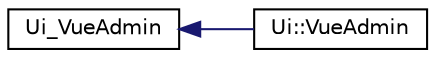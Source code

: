 digraph "Graphical Class Hierarchy"
{
 // LATEX_PDF_SIZE
  edge [fontname="Helvetica",fontsize="10",labelfontname="Helvetica",labelfontsize="10"];
  node [fontname="Helvetica",fontsize="10",shape=record];
  rankdir="LR";
  Node0 [label="Ui_VueAdmin",height=0.2,width=0.4,color="black", fillcolor="white", style="filled",URL="$classUi__VueAdmin.html",tooltip=" "];
  Node0 -> Node1 [dir="back",color="midnightblue",fontsize="10",style="solid",fontname="Helvetica"];
  Node1 [label="Ui::VueAdmin",height=0.2,width=0.4,color="black", fillcolor="white", style="filled",URL="$classUi_1_1VueAdmin.html",tooltip=" "];
}
